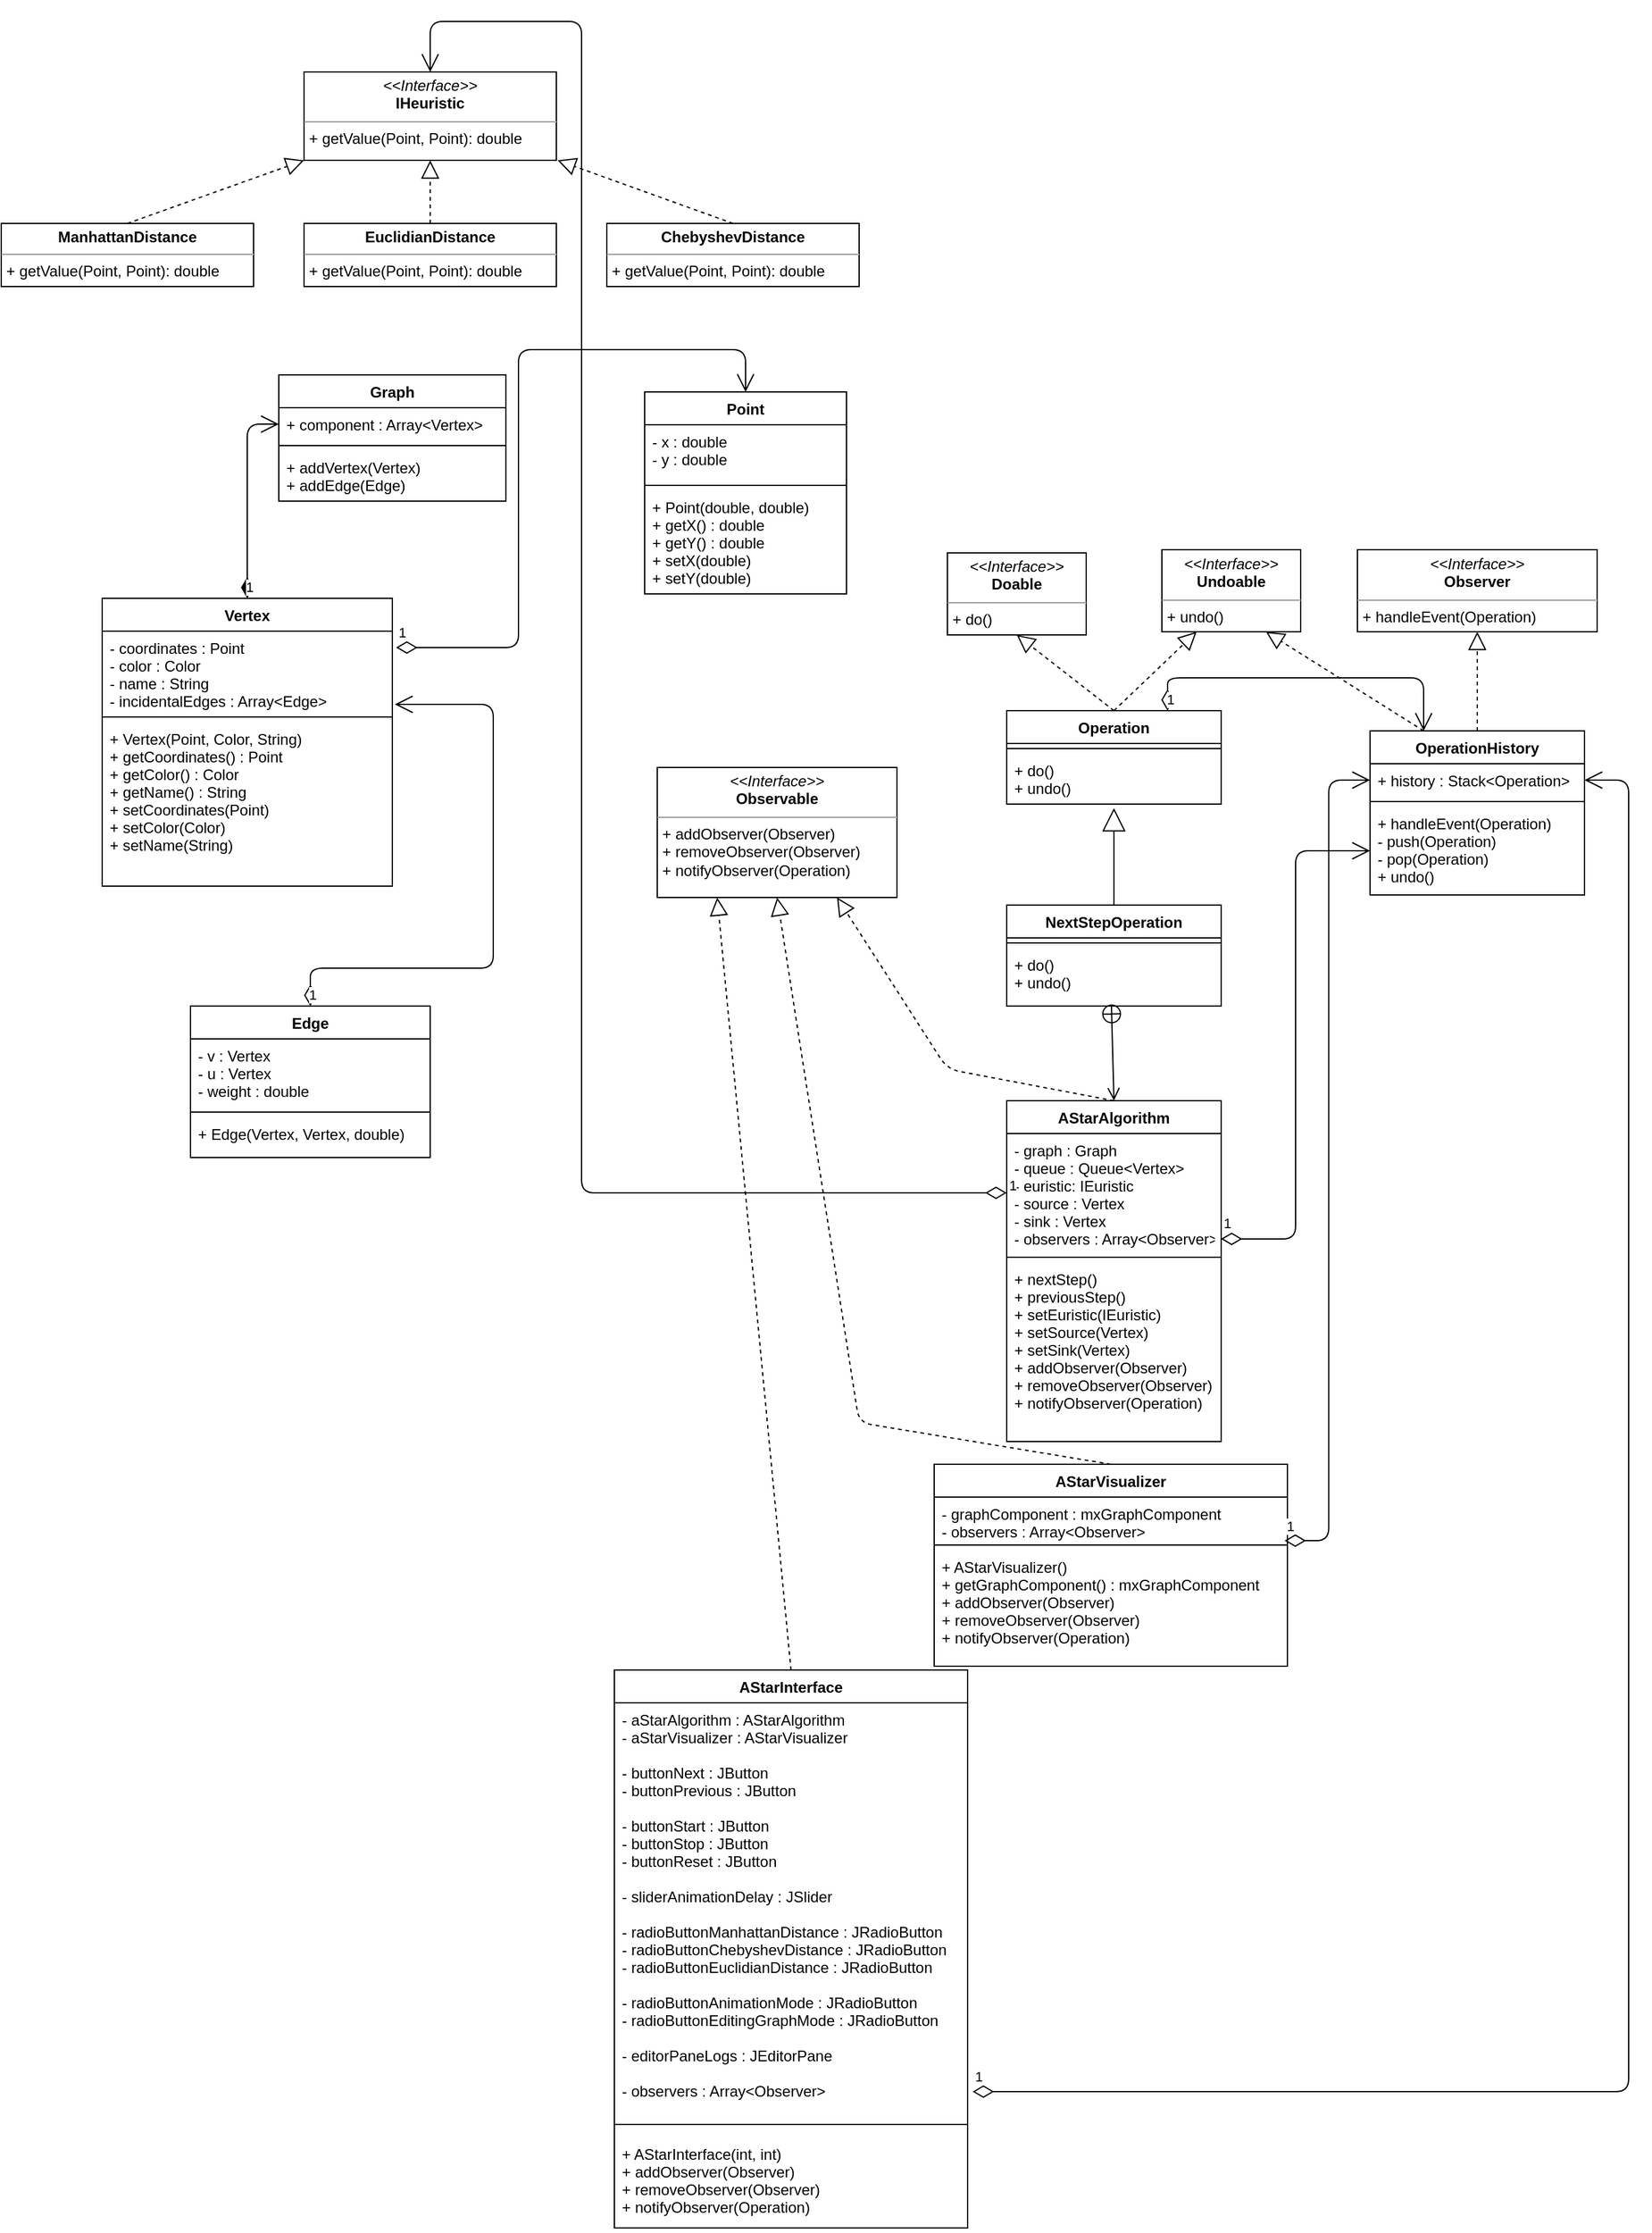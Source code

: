 <mxfile version="10.8.9" type="device"><diagram id="yoLShMJr_nZ24_5TSjIM" name="Page-1"><mxGraphModel dx="3150" dy="2477" grid="1" gridSize="10" guides="1" tooltips="1" connect="1" arrows="1" fold="1" page="1" pageScale="1" pageWidth="827" pageHeight="1169" math="0" shadow="0"><root><mxCell id="0"/><mxCell id="1" parent="0"/><mxCell id="scH7fgfCiAK6tPCWv-5V-2" value="&lt;p style=&quot;margin: 0px ; margin-top: 4px ; text-align: center&quot;&gt;&lt;i&gt;&amp;lt;&amp;lt;Interface&amp;gt;&amp;gt;&lt;/i&gt;&lt;br&gt;&lt;b&gt;IHeuristic&lt;/b&gt;&lt;/p&gt;&lt;hr size=&quot;1&quot;&gt;&lt;p style=&quot;margin: 0px ; margin-left: 4px&quot;&gt;&lt;span&gt;+ getValue(Point, Point): double&lt;/span&gt;&lt;/p&gt;" style="verticalAlign=top;align=left;overflow=fill;fontSize=12;fontFamily=Helvetica;html=1;" vertex="1" parent="1"><mxGeometry x="230" y="-240" width="200" height="70" as="geometry"/></mxCell><mxCell id="scH7fgfCiAK6tPCWv-5V-3" value="&lt;p style=&quot;margin: 0px ; margin-top: 4px ; text-align: center&quot;&gt;&lt;b&gt;ChebyshevDistance&lt;/b&gt;&lt;/p&gt;&lt;hr size=&quot;1&quot;&gt;&lt;p style=&quot;margin: 0px ; margin-left: 4px&quot;&gt;&lt;span&gt;+ getValue(Point, Point): double&lt;/span&gt;&lt;br&gt;&lt;/p&gt;" style="verticalAlign=top;align=left;overflow=fill;fontSize=12;fontFamily=Helvetica;html=1;" vertex="1" parent="1"><mxGeometry x="470" y="-120" width="200" height="50" as="geometry"/></mxCell><mxCell id="scH7fgfCiAK6tPCWv-5V-4" value="&lt;p style=&quot;margin: 0px ; margin-top: 4px ; text-align: center&quot;&gt;&lt;b&gt;ManhattanDistance&lt;/b&gt;&lt;/p&gt;&lt;hr size=&quot;1&quot;&gt;&lt;p style=&quot;margin: 0px ; margin-left: 4px&quot;&gt;&lt;span&gt;+ getValue(Point, Point): double&lt;/span&gt;&lt;br&gt;&lt;/p&gt;" style="verticalAlign=top;align=left;overflow=fill;fontSize=12;fontFamily=Helvetica;html=1;" vertex="1" parent="1"><mxGeometry x="-10" y="-120" width="200" height="50" as="geometry"/></mxCell><mxCell id="scH7fgfCiAK6tPCWv-5V-5" value="&lt;p style=&quot;margin: 0px ; margin-top: 4px ; text-align: center&quot;&gt;&lt;b&gt;EuclidianDistance&lt;/b&gt;&lt;/p&gt;&lt;hr size=&quot;1&quot;&gt;&lt;p style=&quot;margin: 0px ; margin-left: 4px&quot;&gt;&lt;span&gt;+ getValue(Point, Point): double&lt;/span&gt;&lt;br&gt;&lt;/p&gt;" style="verticalAlign=top;align=left;overflow=fill;fontSize=12;fontFamily=Helvetica;html=1;" vertex="1" parent="1"><mxGeometry x="230" y="-120" width="200" height="50" as="geometry"/></mxCell><mxCell id="scH7fgfCiAK6tPCWv-5V-7" value="" style="endArrow=block;dashed=1;endFill=0;endSize=12;html=1;exitX=0.5;exitY=0;exitDx=0;exitDy=0;entryX=1.005;entryY=1;entryDx=0;entryDy=0;entryPerimeter=0;" edge="1" parent="1" source="scH7fgfCiAK6tPCWv-5V-3" target="scH7fgfCiAK6tPCWv-5V-2"><mxGeometry width="160" relative="1" as="geometry"><mxPoint x="-170" y="227.5" as="sourcePoint"/><mxPoint x="-10" y="227.5" as="targetPoint"/></mxGeometry></mxCell><mxCell id="scH7fgfCiAK6tPCWv-5V-8" value="" style="endArrow=block;dashed=1;endFill=0;endSize=12;html=1;exitX=0.5;exitY=0;exitDx=0;exitDy=0;entryX=0.5;entryY=1;entryDx=0;entryDy=0;" edge="1" parent="1" source="scH7fgfCiAK6tPCWv-5V-5" target="scH7fgfCiAK6tPCWv-5V-2"><mxGeometry width="160" relative="1" as="geometry"><mxPoint x="-170" y="227.5" as="sourcePoint"/><mxPoint x="471" y="-142.5" as="targetPoint"/></mxGeometry></mxCell><mxCell id="scH7fgfCiAK6tPCWv-5V-9" value="" style="endArrow=block;dashed=1;endFill=0;endSize=12;html=1;exitX=0.5;exitY=0;exitDx=0;exitDy=0;entryX=0;entryY=1;entryDx=0;entryDy=0;entryPerimeter=0;" edge="1" parent="1" source="scH7fgfCiAK6tPCWv-5V-4" target="scH7fgfCiAK6tPCWv-5V-2"><mxGeometry width="160" relative="1" as="geometry"><mxPoint x="-180" y="267.5" as="sourcePoint"/><mxPoint x="-20" y="267.5" as="targetPoint"/></mxGeometry></mxCell><mxCell id="scH7fgfCiAK6tPCWv-5V-12" value="Graph" style="swimlane;fontStyle=1;align=center;verticalAlign=top;childLayout=stackLayout;horizontal=1;startSize=26;horizontalStack=0;resizeParent=1;resizeParentMax=0;resizeLast=0;collapsible=1;marginBottom=0;" vertex="1" parent="1"><mxGeometry x="210" width="180" height="100" as="geometry"/></mxCell><mxCell id="scH7fgfCiAK6tPCWv-5V-13" value="+ component : Array&lt;Vertex&gt;" style="text;strokeColor=none;fillColor=none;align=left;verticalAlign=top;spacingLeft=4;spacingRight=4;overflow=hidden;rotatable=0;points=[[0,0.5],[1,0.5]];portConstraint=eastwest;" vertex="1" parent="scH7fgfCiAK6tPCWv-5V-12"><mxGeometry y="26" width="180" height="26" as="geometry"/></mxCell><mxCell id="scH7fgfCiAK6tPCWv-5V-14" value="" style="line;strokeWidth=1;fillColor=none;align=left;verticalAlign=middle;spacingTop=-1;spacingLeft=3;spacingRight=3;rotatable=0;labelPosition=right;points=[];portConstraint=eastwest;" vertex="1" parent="scH7fgfCiAK6tPCWv-5V-12"><mxGeometry y="52" width="180" height="8" as="geometry"/></mxCell><mxCell id="scH7fgfCiAK6tPCWv-5V-15" value="+ addVertex(Vertex)&#10;+ addEdge(Edge)&#10;" style="text;strokeColor=none;fillColor=none;align=left;verticalAlign=top;spacingLeft=4;spacingRight=4;overflow=hidden;rotatable=0;points=[[0,0.5],[1,0.5]];portConstraint=eastwest;" vertex="1" parent="scH7fgfCiAK6tPCWv-5V-12"><mxGeometry y="60" width="180" height="40" as="geometry"/></mxCell><mxCell id="scH7fgfCiAK6tPCWv-5V-16" value="AStarAlgorithm" style="swimlane;fontStyle=1;align=center;verticalAlign=top;childLayout=stackLayout;horizontal=1;startSize=26;horizontalStack=0;resizeParent=1;resizeParentMax=0;resizeLast=0;collapsible=1;marginBottom=0;" vertex="1" parent="1"><mxGeometry x="787" y="575" width="170" height="270" as="geometry"/></mxCell><mxCell id="scH7fgfCiAK6tPCWv-5V-17" value="- graph : Graph&#10;- queue : Queue&lt;Vertex&gt;&#10;- euristic: IEuristic&#10;- source : Vertex&#10;- sink : Vertex&#10;- observers : Array&lt;Observer&gt;&#10;" style="text;strokeColor=none;fillColor=none;align=left;verticalAlign=top;spacingLeft=4;spacingRight=4;overflow=hidden;rotatable=0;points=[[0,0.5],[1,0.5]];portConstraint=eastwest;" vertex="1" parent="scH7fgfCiAK6tPCWv-5V-16"><mxGeometry y="26" width="170" height="94" as="geometry"/></mxCell><mxCell id="scH7fgfCiAK6tPCWv-5V-18" value="" style="line;strokeWidth=1;fillColor=none;align=left;verticalAlign=middle;spacingTop=-1;spacingLeft=3;spacingRight=3;rotatable=0;labelPosition=right;points=[];portConstraint=eastwest;" vertex="1" parent="scH7fgfCiAK6tPCWv-5V-16"><mxGeometry y="120" width="170" height="8" as="geometry"/></mxCell><mxCell id="scH7fgfCiAK6tPCWv-5V-19" value="+ nextStep()&#10;+ previousStep()&#10;+ setEuristic(IEuristic)&#10;+ setSource(Vertex)&#10;+ setSink(Vertex)&#10;+ addObserver(Observer)&#10;+ removeObserver(Observer)&#10;+ notifyObserver(Operation)" style="text;strokeColor=none;fillColor=none;align=left;verticalAlign=top;spacingLeft=4;spacingRight=4;overflow=hidden;rotatable=0;points=[[0,0.5],[1,0.5]];portConstraint=eastwest;" vertex="1" parent="scH7fgfCiAK6tPCWv-5V-16"><mxGeometry y="128" width="170" height="142" as="geometry"/></mxCell><mxCell id="scH7fgfCiAK6tPCWv-5V-20" value="AStarInterface" style="swimlane;fontStyle=1;align=center;verticalAlign=top;childLayout=stackLayout;horizontal=1;startSize=26;horizontalStack=0;resizeParent=1;resizeParentMax=0;resizeLast=0;collapsible=1;marginBottom=0;" vertex="1" parent="1"><mxGeometry x="476" y="1026" width="280" height="442" as="geometry"/></mxCell><mxCell id="scH7fgfCiAK6tPCWv-5V-21" value="- aStarAlgorithm : AStarAlgorithm&#10;- aStarVisualizer : AStarVisualizer&#10;&#10;- buttonNext : JButton&#10;- buttonPrevious : JButton&#10;&#10;- buttonStart : JButton&#10;- buttonStop : JButton&#10;- buttonReset : JButton&#10;&#10;- sliderAnimationDelay : JSlider&#10;&#10;- radioButtonManhattanDistance : JRadioButton&#10;- radioButtonChebyshevDistance : JRadioButton&#10;- radioButtonEuclidianDistance : JRadioButton&#10;&#10;- radioButtonAnimationMode : JRadioButton&#10;- radioButtonEditingGraphMode : JRadioButton&#10;&#10;- editorPaneLogs : JEditorPane&#10;&#10;- observers : Array&lt;Observer&gt;&#10;" style="text;strokeColor=none;fillColor=none;align=left;verticalAlign=top;spacingLeft=4;spacingRight=4;overflow=hidden;rotatable=0;points=[[0,0.5],[1,0.5]];portConstraint=eastwest;" vertex="1" parent="scH7fgfCiAK6tPCWv-5V-20"><mxGeometry y="26" width="280" height="324" as="geometry"/></mxCell><mxCell id="scH7fgfCiAK6tPCWv-5V-22" value="" style="line;strokeWidth=1;fillColor=none;align=left;verticalAlign=middle;spacingTop=-1;spacingLeft=3;spacingRight=3;rotatable=0;labelPosition=right;points=[];portConstraint=eastwest;" vertex="1" parent="scH7fgfCiAK6tPCWv-5V-20"><mxGeometry y="350" width="280" height="20" as="geometry"/></mxCell><mxCell id="scH7fgfCiAK6tPCWv-5V-23" value="+ AStarInterface(int, int)&#10;+ addObserver(Observer)&#10;+ removeObserver(Observer)&#10;+ notifyObserver(Operation)&#10;" style="text;strokeColor=none;fillColor=none;align=left;verticalAlign=top;spacingLeft=4;spacingRight=4;overflow=hidden;rotatable=0;points=[[0,0.5],[1,0.5]];portConstraint=eastwest;" vertex="1" parent="scH7fgfCiAK6tPCWv-5V-20"><mxGeometry y="370" width="280" height="72" as="geometry"/></mxCell><mxCell id="scH7fgfCiAK6tPCWv-5V-24" value="AStarVisualizer" style="swimlane;fontStyle=1;align=center;verticalAlign=top;childLayout=stackLayout;horizontal=1;startSize=26;horizontalStack=0;resizeParent=1;resizeParentMax=0;resizeLast=0;collapsible=1;marginBottom=0;" vertex="1" parent="1"><mxGeometry x="729.5" y="863" width="280" height="160" as="geometry"/></mxCell><mxCell id="scH7fgfCiAK6tPCWv-5V-25" value="- graphComponent : mxGraphComponent&#10;- observers : Array&lt;Observer&gt;&#10;" style="text;strokeColor=none;fillColor=none;align=left;verticalAlign=top;spacingLeft=4;spacingRight=4;overflow=hidden;rotatable=0;points=[[0,0.5],[1,0.5]];portConstraint=eastwest;" vertex="1" parent="scH7fgfCiAK6tPCWv-5V-24"><mxGeometry y="26" width="280" height="34" as="geometry"/></mxCell><mxCell id="scH7fgfCiAK6tPCWv-5V-26" value="" style="line;strokeWidth=1;fillColor=none;align=left;verticalAlign=middle;spacingTop=-1;spacingLeft=3;spacingRight=3;rotatable=0;labelPosition=right;points=[];portConstraint=eastwest;" vertex="1" parent="scH7fgfCiAK6tPCWv-5V-24"><mxGeometry y="60" width="280" height="8" as="geometry"/></mxCell><mxCell id="scH7fgfCiAK6tPCWv-5V-27" value="+ AStarVisualizer()&#10;+ getGraphComponent() : mxGraphComponent&#10;+ addObserver(Observer)&#10;+ removeObserver(Observer)&#10;+ notifyObserver(Operation)" style="text;strokeColor=none;fillColor=none;align=left;verticalAlign=top;spacingLeft=4;spacingRight=4;overflow=hidden;rotatable=0;points=[[0,0.5],[1,0.5]];portConstraint=eastwest;" vertex="1" parent="scH7fgfCiAK6tPCWv-5V-24"><mxGeometry y="68" width="280" height="92" as="geometry"/></mxCell><mxCell id="scH7fgfCiAK6tPCWv-5V-37" value="Vertex" style="swimlane;fontStyle=1;align=center;verticalAlign=top;childLayout=stackLayout;horizontal=1;startSize=26;horizontalStack=0;resizeParent=1;resizeParentMax=0;resizeLast=0;collapsible=1;marginBottom=0;" vertex="1" parent="1"><mxGeometry x="70" y="177" width="230" height="228" as="geometry"/></mxCell><mxCell id="scH7fgfCiAK6tPCWv-5V-38" value="- coordinates : Point&#10;- color : Color&#10;- name : String&#10;- incidentalEdges : Array&lt;Edge&gt;&#10;" style="text;strokeColor=none;fillColor=none;align=left;verticalAlign=top;spacingLeft=4;spacingRight=4;overflow=hidden;rotatable=0;points=[[0,0.5],[1,0.5]];portConstraint=eastwest;" vertex="1" parent="scH7fgfCiAK6tPCWv-5V-37"><mxGeometry y="26" width="230" height="64" as="geometry"/></mxCell><mxCell id="scH7fgfCiAK6tPCWv-5V-39" value="" style="line;strokeWidth=1;fillColor=none;align=left;verticalAlign=middle;spacingTop=-1;spacingLeft=3;spacingRight=3;rotatable=0;labelPosition=right;points=[];portConstraint=eastwest;" vertex="1" parent="scH7fgfCiAK6tPCWv-5V-37"><mxGeometry y="90" width="230" height="8" as="geometry"/></mxCell><mxCell id="scH7fgfCiAK6tPCWv-5V-40" value="+ Vertex(Point, Color, String)&#10;+ getCoordinates() : Point&#10;+ getColor() : Color&#10;+ getName() : String&#10;+ setCoordinates(Point)&#10;+ setColor(Color)&#10;+ setName(String)&#10;&#10;" style="text;strokeColor=none;fillColor=none;align=left;verticalAlign=top;spacingLeft=4;spacingRight=4;overflow=hidden;rotatable=0;points=[[0,0.5],[1,0.5]];portConstraint=eastwest;" vertex="1" parent="scH7fgfCiAK6tPCWv-5V-37"><mxGeometry y="98" width="230" height="130" as="geometry"/></mxCell><mxCell id="scH7fgfCiAK6tPCWv-5V-41" value="Edge" style="swimlane;fontStyle=1;align=center;verticalAlign=top;childLayout=stackLayout;horizontal=1;startSize=26;horizontalStack=0;resizeParent=1;resizeParentMax=0;resizeLast=0;collapsible=1;marginBottom=0;" vertex="1" parent="1"><mxGeometry x="140" y="500" width="190" height="120" as="geometry"/></mxCell><mxCell id="scH7fgfCiAK6tPCWv-5V-42" value="- v : Vertex&#10;- u : Vertex&#10;- weight : double&#10;" style="text;strokeColor=none;fillColor=none;align=left;verticalAlign=top;spacingLeft=4;spacingRight=4;overflow=hidden;rotatable=0;points=[[0,0.5],[1,0.5]];portConstraint=eastwest;" vertex="1" parent="scH7fgfCiAK6tPCWv-5V-41"><mxGeometry y="26" width="190" height="54" as="geometry"/></mxCell><mxCell id="scH7fgfCiAK6tPCWv-5V-43" value="" style="line;strokeWidth=1;fillColor=none;align=left;verticalAlign=middle;spacingTop=-1;spacingLeft=3;spacingRight=3;rotatable=0;labelPosition=right;points=[];portConstraint=eastwest;" vertex="1" parent="scH7fgfCiAK6tPCWv-5V-41"><mxGeometry y="80" width="190" height="8" as="geometry"/></mxCell><mxCell id="scH7fgfCiAK6tPCWv-5V-44" value="+ Edge(Vertex, Vertex, double)" style="text;strokeColor=none;fillColor=none;align=left;verticalAlign=top;spacingLeft=4;spacingRight=4;overflow=hidden;rotatable=0;points=[[0,0.5],[1,0.5]];portConstraint=eastwest;" vertex="1" parent="scH7fgfCiAK6tPCWv-5V-41"><mxGeometry y="88" width="190" height="32" as="geometry"/></mxCell><mxCell id="scH7fgfCiAK6tPCWv-5V-46" value="Point" style="swimlane;fontStyle=1;align=center;verticalAlign=top;childLayout=stackLayout;horizontal=1;startSize=26;horizontalStack=0;resizeParent=1;resizeParentMax=0;resizeLast=0;collapsible=1;marginBottom=0;" vertex="1" parent="1"><mxGeometry x="500" y="13.5" width="160" height="160" as="geometry"/></mxCell><mxCell id="scH7fgfCiAK6tPCWv-5V-47" value="- x : double&#10;- y : double&#10;" style="text;strokeColor=none;fillColor=none;align=left;verticalAlign=top;spacingLeft=4;spacingRight=4;overflow=hidden;rotatable=0;points=[[0,0.5],[1,0.5]];portConstraint=eastwest;" vertex="1" parent="scH7fgfCiAK6tPCWv-5V-46"><mxGeometry y="26" width="160" height="44" as="geometry"/></mxCell><mxCell id="scH7fgfCiAK6tPCWv-5V-48" value="" style="line;strokeWidth=1;fillColor=none;align=left;verticalAlign=middle;spacingTop=-1;spacingLeft=3;spacingRight=3;rotatable=0;labelPosition=right;points=[];portConstraint=eastwest;" vertex="1" parent="scH7fgfCiAK6tPCWv-5V-46"><mxGeometry y="70" width="160" height="8" as="geometry"/></mxCell><mxCell id="scH7fgfCiAK6tPCWv-5V-49" value="+ Point(double, double)&#10;+ getX() : double&#10;+ getY() : double&#10;+ setX(double)&#10;+ setY(double)" style="text;strokeColor=none;fillColor=none;align=left;verticalAlign=top;spacingLeft=4;spacingRight=4;overflow=hidden;rotatable=0;points=[[0,0.5],[1,0.5]];portConstraint=eastwest;" vertex="1" parent="scH7fgfCiAK6tPCWv-5V-46"><mxGeometry y="78" width="160" height="82" as="geometry"/></mxCell><mxCell id="scH7fgfCiAK6tPCWv-5V-51" value="NextStepOperation" style="swimlane;fontStyle=1;align=center;verticalAlign=top;childLayout=stackLayout;horizontal=1;startSize=26;horizontalStack=0;resizeParent=1;resizeParentMax=0;resizeLast=0;collapsible=1;marginBottom=0;" vertex="1" parent="1"><mxGeometry x="787" y="420" width="170" height="80" as="geometry"/></mxCell><mxCell id="scH7fgfCiAK6tPCWv-5V-53" value="" style="line;strokeWidth=1;fillColor=none;align=left;verticalAlign=middle;spacingTop=-1;spacingLeft=3;spacingRight=3;rotatable=0;labelPosition=right;points=[];portConstraint=eastwest;" vertex="1" parent="scH7fgfCiAK6tPCWv-5V-51"><mxGeometry y="26" width="170" height="8" as="geometry"/></mxCell><mxCell id="scH7fgfCiAK6tPCWv-5V-54" value="+ do()&#10;+ undo()&#10;" style="text;strokeColor=none;fillColor=none;align=left;verticalAlign=top;spacingLeft=4;spacingRight=4;overflow=hidden;rotatable=0;points=[[0,0.5],[1,0.5]];portConstraint=eastwest;" vertex="1" parent="scH7fgfCiAK6tPCWv-5V-51"><mxGeometry y="34" width="170" height="46" as="geometry"/></mxCell><mxCell id="scH7fgfCiAK6tPCWv-5V-55" value="" style="endArrow=block;dashed=1;endFill=0;endSize=12;html=1;exitX=0.5;exitY=0;exitDx=0;exitDy=0;entryX=0.5;entryY=1;entryDx=0;entryDy=0;" edge="1" parent="1" source="scH7fgfCiAK6tPCWv-5V-57" target="scH7fgfCiAK6tPCWv-5V-89"><mxGeometry width="160" relative="1" as="geometry"><mxPoint x="1030" y="586.5" as="sourcePoint"/><mxPoint x="1190" y="586.5" as="targetPoint"/></mxGeometry></mxCell><mxCell id="scH7fgfCiAK6tPCWv-5V-57" value="OperationHistory" style="swimlane;fontStyle=1;align=center;verticalAlign=top;childLayout=stackLayout;horizontal=1;startSize=26;horizontalStack=0;resizeParent=1;resizeParentMax=0;resizeLast=0;collapsible=1;marginBottom=0;" vertex="1" parent="1"><mxGeometry x="1075" y="282" width="170" height="130" as="geometry"/></mxCell><mxCell id="scH7fgfCiAK6tPCWv-5V-58" value="+ history : Stack&lt;Operation&gt;" style="text;strokeColor=none;fillColor=none;align=left;verticalAlign=top;spacingLeft=4;spacingRight=4;overflow=hidden;rotatable=0;points=[[0,0.5],[1,0.5]];portConstraint=eastwest;" vertex="1" parent="scH7fgfCiAK6tPCWv-5V-57"><mxGeometry y="26" width="170" height="26" as="geometry"/></mxCell><mxCell id="scH7fgfCiAK6tPCWv-5V-59" value="" style="line;strokeWidth=1;fillColor=none;align=left;verticalAlign=middle;spacingTop=-1;spacingLeft=3;spacingRight=3;rotatable=0;labelPosition=right;points=[];portConstraint=eastwest;" vertex="1" parent="scH7fgfCiAK6tPCWv-5V-57"><mxGeometry y="52" width="170" height="8" as="geometry"/></mxCell><mxCell id="scH7fgfCiAK6tPCWv-5V-60" value="+ handleEvent(Operation)&#10;- push(Operation)&#10;- pop(Operation)&#10;+ undo()&#10;" style="text;strokeColor=none;fillColor=none;align=left;verticalAlign=top;spacingLeft=4;spacingRight=4;overflow=hidden;rotatable=0;points=[[0,0.5],[1,0.5]];portConstraint=eastwest;" vertex="1" parent="scH7fgfCiAK6tPCWv-5V-57"><mxGeometry y="60" width="170" height="70" as="geometry"/></mxCell><mxCell id="scH7fgfCiAK6tPCWv-5V-61" value="" style="endArrow=block;dashed=1;endFill=0;endSize=12;html=1;exitX=0.5;exitY=0;exitDx=0;exitDy=0;entryX=0.25;entryY=1;entryDx=0;entryDy=0;" edge="1" parent="1" source="scH7fgfCiAK6tPCWv-5V-63" target="scH7fgfCiAK6tPCWv-5V-94"><mxGeometry width="160" relative="1" as="geometry"><mxPoint x="827" y="280" as="sourcePoint"/><mxPoint x="955" y="204" as="targetPoint"/></mxGeometry></mxCell><mxCell id="scH7fgfCiAK6tPCWv-5V-63" value="Operation" style="swimlane;fontStyle=1;align=center;verticalAlign=top;childLayout=stackLayout;horizontal=1;startSize=26;horizontalStack=0;resizeParent=1;resizeParentMax=0;resizeLast=0;collapsible=1;marginBottom=0;" vertex="1" parent="1"><mxGeometry x="787" y="266" width="170" height="74" as="geometry"/></mxCell><mxCell id="scH7fgfCiAK6tPCWv-5V-65" value="" style="line;strokeWidth=1;fillColor=none;align=left;verticalAlign=middle;spacingTop=-1;spacingLeft=3;spacingRight=3;rotatable=0;labelPosition=right;points=[];portConstraint=eastwest;" vertex="1" parent="scH7fgfCiAK6tPCWv-5V-63"><mxGeometry y="26" width="170" height="8" as="geometry"/></mxCell><mxCell id="scH7fgfCiAK6tPCWv-5V-66" value="+ do()&#10;+ undo()&#10;" style="text;strokeColor=none;fillColor=none;align=left;verticalAlign=top;spacingLeft=4;spacingRight=4;overflow=hidden;rotatable=0;points=[[0,0.5],[1,0.5]];portConstraint=eastwest;" vertex="1" parent="scH7fgfCiAK6tPCWv-5V-63"><mxGeometry y="34" width="170" height="40" as="geometry"/></mxCell><mxCell id="scH7fgfCiAK6tPCWv-5V-68" value="" style="endArrow=block;dashed=1;endFill=0;endSize=12;html=1;exitX=0.5;exitY=0;exitDx=0;exitDy=0;entryX=0.5;entryY=1;entryDx=0;entryDy=0;" edge="1" parent="1" source="scH7fgfCiAK6tPCWv-5V-63" target="scH7fgfCiAK6tPCWv-5V-93"><mxGeometry width="160" relative="1" as="geometry"><mxPoint x="40" y="760" as="sourcePoint"/><mxPoint x="772" y="204" as="targetPoint"/></mxGeometry></mxCell><mxCell id="scH7fgfCiAK6tPCWv-5V-69" value="" style="endArrow=open;startArrow=circlePlus;endFill=0;startFill=0;endSize=8;html=1;entryX=0.5;entryY=0;entryDx=0;entryDy=0;exitX=0.488;exitY=0.962;exitDx=0;exitDy=0;exitPerimeter=0;" edge="1" parent="1" source="scH7fgfCiAK6tPCWv-5V-54" target="scH7fgfCiAK6tPCWv-5V-16"><mxGeometry width="160" relative="1" as="geometry"><mxPoint x="739" y="571" as="sourcePoint"/><mxPoint x="200" y="760" as="targetPoint"/></mxGeometry></mxCell><mxCell id="scH7fgfCiAK6tPCWv-5V-71" value="" style="endArrow=block;endSize=16;endFill=0;html=1;exitX=0.5;exitY=0;exitDx=0;exitDy=0;entryX=0.5;entryY=1.077;entryDx=0;entryDy=0;entryPerimeter=0;" edge="1" parent="1" source="scH7fgfCiAK6tPCWv-5V-51" target="scH7fgfCiAK6tPCWv-5V-66"><mxGeometry width="160" relative="1" as="geometry"><mxPoint x="40" y="760" as="sourcePoint"/><mxPoint x="200" y="760" as="targetPoint"/><Array as="points"/></mxGeometry></mxCell><mxCell id="scH7fgfCiAK6tPCWv-5V-72" value="" style="endArrow=block;dashed=1;endFill=0;endSize=12;html=1;exitX=0.5;exitY=0;exitDx=0;exitDy=0;entryX=0.25;entryY=1;entryDx=0;entryDy=0;" edge="1" parent="1" source="scH7fgfCiAK6tPCWv-5V-20" target="scH7fgfCiAK6tPCWv-5V-90"><mxGeometry width="160" relative="1" as="geometry"><mxPoint x="40" y="760" as="sourcePoint"/><mxPoint x="200" y="760" as="targetPoint"/></mxGeometry></mxCell><mxCell id="scH7fgfCiAK6tPCWv-5V-74" value="" style="endArrow=block;dashed=1;endFill=0;endSize=12;html=1;exitX=0.5;exitY=0;exitDx=0;exitDy=0;entryX=0.75;entryY=1;entryDx=0;entryDy=0;" edge="1" parent="1" source="scH7fgfCiAK6tPCWv-5V-16" target="scH7fgfCiAK6tPCWv-5V-90"><mxGeometry width="160" relative="1" as="geometry"><mxPoint x="40" y="790" as="sourcePoint"/><mxPoint x="600" y="240" as="targetPoint"/><Array as="points"><mxPoint x="740" y="550"/></Array></mxGeometry></mxCell><mxCell id="scH7fgfCiAK6tPCWv-5V-76" value="" style="endArrow=block;dashed=1;endFill=0;endSize=12;html=1;exitX=0.5;exitY=0;exitDx=0;exitDy=0;entryX=0.5;entryY=1;entryDx=0;entryDy=0;" edge="1" parent="1" source="scH7fgfCiAK6tPCWv-5V-24" target="scH7fgfCiAK6tPCWv-5V-90"><mxGeometry width="160" relative="1" as="geometry"><mxPoint x="40" y="840" as="sourcePoint"/><mxPoint x="200" y="840" as="targetPoint"/><Array as="points"><mxPoint x="670" y="830"/></Array></mxGeometry></mxCell><mxCell id="scH7fgfCiAK6tPCWv-5V-78" value="1" style="endArrow=open;html=1;endSize=12;startArrow=diamondThin;startSize=14;startFill=0;edgeStyle=orthogonalEdgeStyle;align=left;verticalAlign=bottom;entryX=1;entryY=0.5;entryDx=0;entryDy=0;" edge="1" parent="1" target="scH7fgfCiAK6tPCWv-5V-58"><mxGeometry x="-1" y="3" relative="1" as="geometry"><mxPoint x="760" y="1360" as="sourcePoint"/><mxPoint x="1160" y="430" as="targetPoint"/><Array as="points"><mxPoint x="1280" y="1360"/><mxPoint x="1280" y="321"/></Array></mxGeometry></mxCell><mxCell id="scH7fgfCiAK6tPCWv-5V-79" value="" style="endArrow=block;dashed=1;endFill=0;endSize=12;html=1;entryX=0.75;entryY=1;entryDx=0;entryDy=0;exitX=0.25;exitY=0;exitDx=0;exitDy=0;" edge="1" parent="1" source="scH7fgfCiAK6tPCWv-5V-57" target="scH7fgfCiAK6tPCWv-5V-94"><mxGeometry width="160" relative="1" as="geometry"><mxPoint x="1060" y="240" as="sourcePoint"/><mxPoint x="983" y="204" as="targetPoint"/></mxGeometry></mxCell><mxCell id="scH7fgfCiAK6tPCWv-5V-83" value="1" style="endArrow=open;html=1;endSize=12;startArrow=diamondThin;startSize=14;startFill=0;edgeStyle=orthogonalEdgeStyle;align=left;verticalAlign=bottom;exitX=0.999;exitY=0.888;exitDx=0;exitDy=0;entryX=0;entryY=0.5;entryDx=0;entryDy=0;exitPerimeter=0;" edge="1" parent="1" source="scH7fgfCiAK6tPCWv-5V-17" target="scH7fgfCiAK6tPCWv-5V-60"><mxGeometry x="-1" y="3" relative="1" as="geometry"><mxPoint x="987" y="693" as="sourcePoint"/><mxPoint x="1147" y="693" as="targetPoint"/></mxGeometry></mxCell><mxCell id="scH7fgfCiAK6tPCWv-5V-84" value="1" style="endArrow=open;html=1;endSize=12;startArrow=diamondThin;startSize=14;startFill=0;edgeStyle=orthogonalEdgeStyle;align=left;verticalAlign=bottom;entryX=0;entryY=0.5;entryDx=0;entryDy=0;exitX=0.992;exitY=-0.081;exitDx=0;exitDy=0;exitPerimeter=0;" edge="1" parent="1" source="scH7fgfCiAK6tPCWv-5V-27" target="scH7fgfCiAK6tPCWv-5V-58"><mxGeometry x="-1" y="3" relative="1" as="geometry"><mxPoint x="1075" y="917" as="sourcePoint"/><mxPoint x="1120" y="380" as="targetPoint"/></mxGeometry></mxCell><mxCell id="scH7fgfCiAK6tPCWv-5V-85" value="1" style="endArrow=open;html=1;endSize=12;startArrow=diamondThin;startSize=14;startFill=0;edgeStyle=orthogonalEdgeStyle;align=left;verticalAlign=bottom;exitX=0.5;exitY=0;exitDx=0;exitDy=0;" edge="1" parent="1" source="scH7fgfCiAK6tPCWv-5V-41"><mxGeometry x="-1" y="3" relative="1" as="geometry"><mxPoint x="330" y="413.5" as="sourcePoint"/><mxPoint x="302" y="261" as="targetPoint"/><Array as="points"><mxPoint x="235" y="470"/><mxPoint x="380" y="470"/><mxPoint x="380" y="261"/></Array></mxGeometry></mxCell><mxCell id="scH7fgfCiAK6tPCWv-5V-87" value="1" style="endArrow=open;html=1;endSize=12;startArrow=diamondThin;startSize=14;startFill=1;edgeStyle=orthogonalEdgeStyle;align=left;verticalAlign=bottom;exitX=0.5;exitY=0;exitDx=0;exitDy=0;entryX=0;entryY=0.5;entryDx=0;entryDy=0;" edge="1" parent="1" source="scH7fgfCiAK6tPCWv-5V-37" target="scH7fgfCiAK6tPCWv-5V-13"><mxGeometry x="-1" y="3" relative="1" as="geometry"><mxPoint x="340" y="140" as="sourcePoint"/><mxPoint x="500" y="140" as="targetPoint"/></mxGeometry></mxCell><mxCell id="scH7fgfCiAK6tPCWv-5V-88" value="1" style="endArrow=open;html=1;endSize=12;startArrow=diamondThin;startSize=14;startFill=0;edgeStyle=orthogonalEdgeStyle;align=left;verticalAlign=bottom;exitX=0;exitY=0.5;exitDx=0;exitDy=0;entryX=0.5;entryY=0;entryDx=0;entryDy=0;" edge="1" parent="1" source="scH7fgfCiAK6tPCWv-5V-17" target="scH7fgfCiAK6tPCWv-5V-2"><mxGeometry x="-1" y="3" relative="1" as="geometry"><mxPoint x="657" y="643" as="sourcePoint"/><mxPoint x="230" y="1000" as="targetPoint"/><Array as="points"><mxPoint x="450" y="648"/><mxPoint x="450" y="-280"/><mxPoint x="330" y="-280"/></Array></mxGeometry></mxCell><mxCell id="scH7fgfCiAK6tPCWv-5V-89" value="&lt;p style=&quot;margin: 0px ; margin-top: 4px ; text-align: center&quot;&gt;&lt;i&gt;&amp;lt;&amp;lt;Interface&amp;gt;&amp;gt;&lt;/i&gt;&lt;br&gt;&lt;b&gt;Observer&lt;/b&gt;&lt;/p&gt;&lt;hr size=&quot;1&quot;&gt;&lt;p style=&quot;margin: 0px ; margin-left: 4px&quot;&gt;+ handleEvent(Operation)&lt;/p&gt;" style="verticalAlign=top;align=left;overflow=fill;fontSize=12;fontFamily=Helvetica;html=1;" vertex="1" parent="1"><mxGeometry x="1065" y="138.5" width="190" height="65" as="geometry"/></mxCell><mxCell id="scH7fgfCiAK6tPCWv-5V-90" value="&lt;p style=&quot;margin: 0px ; margin-top: 4px ; text-align: center&quot;&gt;&lt;i&gt;&amp;lt;&amp;lt;Interface&amp;gt;&amp;gt;&lt;/i&gt;&lt;br&gt;&lt;b&gt;Observable&lt;/b&gt;&lt;/p&gt;&lt;hr size=&quot;1&quot;&gt;&lt;p style=&quot;margin: 0px ; margin-left: 4px&quot;&gt;+ addObserver(Observer)&lt;/p&gt;&lt;p style=&quot;margin: 0px ; margin-left: 4px&quot;&gt;+ removeObserver(Observer)&lt;/p&gt;&lt;p style=&quot;margin: 0px ; margin-left: 4px&quot;&gt;+ notifyObserver(Operation)&lt;/p&gt;" style="verticalAlign=top;align=left;overflow=fill;fontSize=12;fontFamily=Helvetica;html=1;" vertex="1" parent="1"><mxGeometry x="510" y="311" width="190" height="103" as="geometry"/></mxCell><mxCell id="scH7fgfCiAK6tPCWv-5V-93" value="&lt;p style=&quot;margin: 0px ; margin-top: 4px ; text-align: center&quot;&gt;&lt;i&gt;&amp;lt;&amp;lt;Interface&amp;gt;&amp;gt;&lt;/i&gt;&lt;br&gt;&lt;b&gt;Doable&lt;/b&gt;&lt;/p&gt;&lt;hr size=&quot;1&quot;&gt;&lt;p style=&quot;margin: 0px ; margin-left: 4px&quot;&gt;+ do()&lt;/p&gt;" style="verticalAlign=top;align=left;overflow=fill;fontSize=12;fontFamily=Helvetica;html=1;" vertex="1" parent="1"><mxGeometry x="740" y="141" width="110" height="65" as="geometry"/></mxCell><mxCell id="scH7fgfCiAK6tPCWv-5V-94" value="&lt;p style=&quot;margin: 0px ; margin-top: 4px ; text-align: center&quot;&gt;&lt;i&gt;&amp;lt;&amp;lt;Interface&amp;gt;&amp;gt;&lt;/i&gt;&lt;br&gt;&lt;b&gt;Undoable&lt;/b&gt;&lt;/p&gt;&lt;hr size=&quot;1&quot;&gt;&lt;p style=&quot;margin: 0px ; margin-left: 4px&quot;&gt;+ undo()&lt;/p&gt;" style="verticalAlign=top;align=left;overflow=fill;fontSize=12;fontFamily=Helvetica;html=1;" vertex="1" parent="1"><mxGeometry x="910" y="138.5" width="110" height="65" as="geometry"/></mxCell><mxCell id="scH7fgfCiAK6tPCWv-5V-95" value="1" style="endArrow=open;html=1;endSize=12;startArrow=diamondThin;startSize=14;startFill=0;edgeStyle=orthogonalEdgeStyle;align=left;verticalAlign=bottom;exitX=1.013;exitY=0.203;exitDx=0;exitDy=0;exitPerimeter=0;entryX=0.5;entryY=0;entryDx=0;entryDy=0;" edge="1" parent="1" source="scH7fgfCiAK6tPCWv-5V-38" target="scH7fgfCiAK6tPCWv-5V-46"><mxGeometry x="-1" y="3" relative="1" as="geometry"><mxPoint x="430" y="140" as="sourcePoint"/><mxPoint x="590" y="-20" as="targetPoint"/><Array as="points"><mxPoint x="400" y="216"/><mxPoint x="400" y="-20"/><mxPoint x="580" y="-20"/></Array></mxGeometry></mxCell><mxCell id="scH7fgfCiAK6tPCWv-5V-96" value="1" style="endArrow=open;html=1;endSize=12;startArrow=diamondThin;startSize=14;startFill=0;edgeStyle=orthogonalEdgeStyle;align=left;verticalAlign=bottom;exitX=0.75;exitY=0;exitDx=0;exitDy=0;entryX=0.25;entryY=0;entryDx=0;entryDy=0;" edge="1" parent="1" source="scH7fgfCiAK6tPCWv-5V-63" target="scH7fgfCiAK6tPCWv-5V-57"><mxGeometry x="-1" y="3" relative="1" as="geometry"><mxPoint x="980" y="250" as="sourcePoint"/><mxPoint x="1140" y="260" as="targetPoint"/><Array as="points"><mxPoint x="914" y="240"/><mxPoint x="1118" y="240"/></Array></mxGeometry></mxCell></root></mxGraphModel></diagram></mxfile>